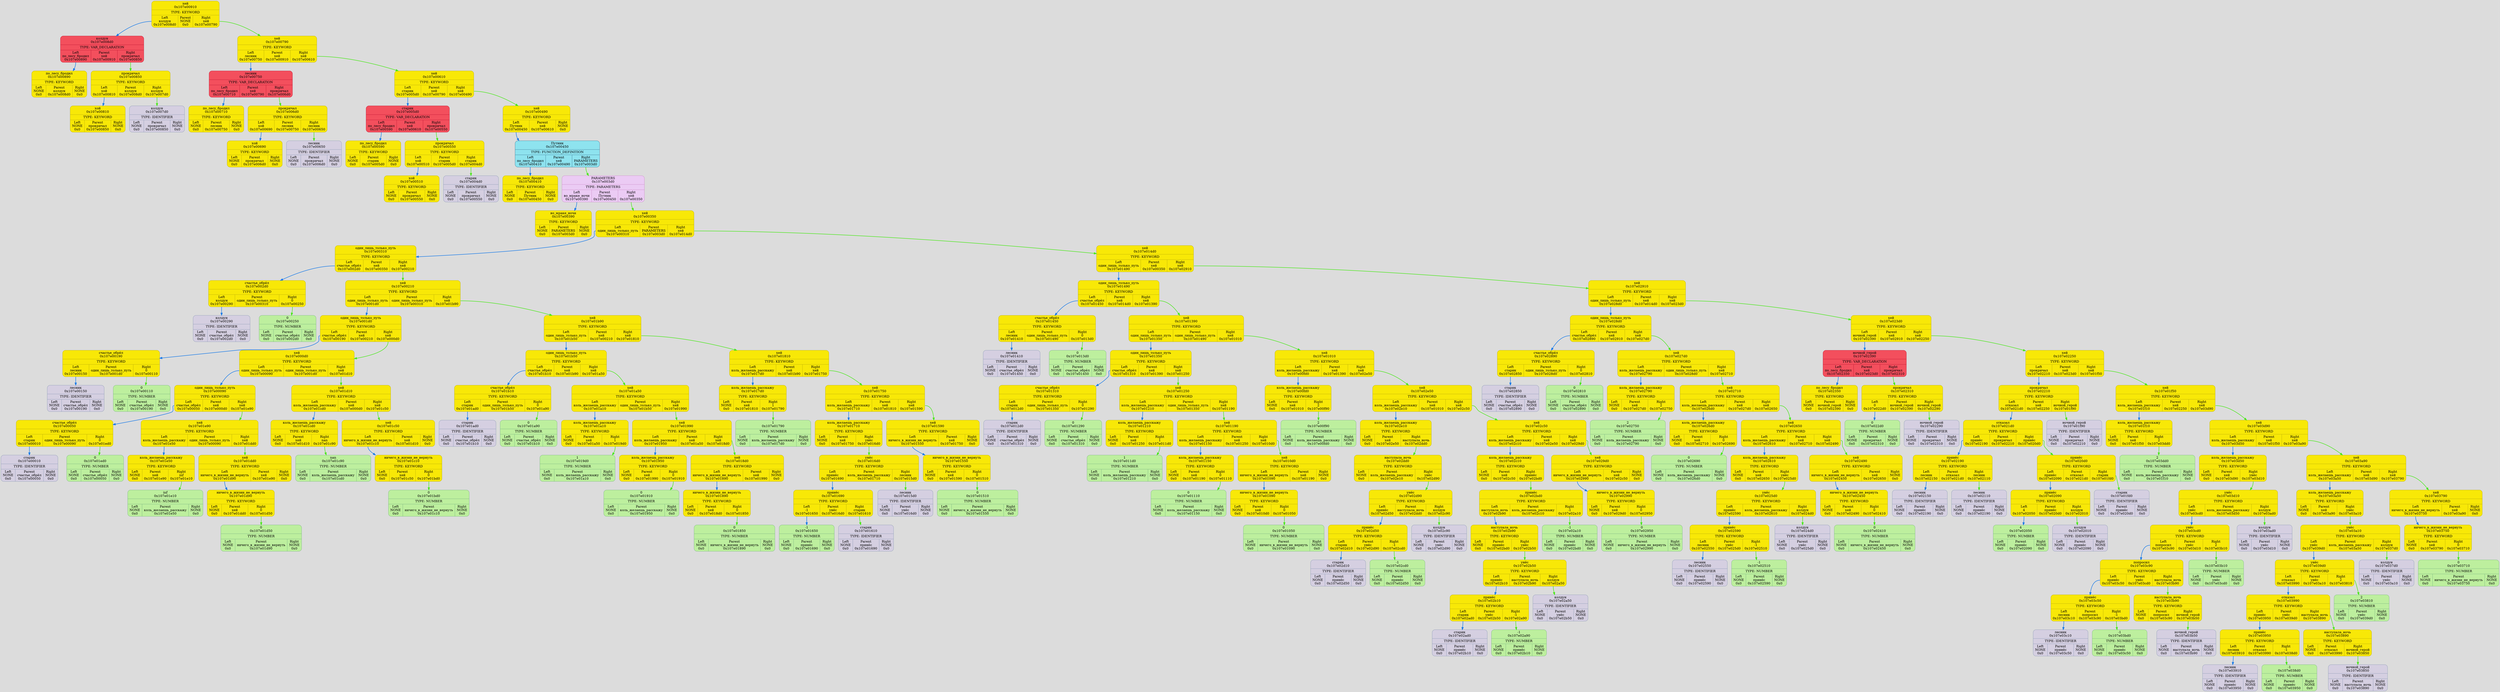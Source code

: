 digraph {
	fontname = "UbuntuMono";
	bgcolor = "#DCDCDC";

	node0x107e00910 [ shape = Mrecord; style = filled; fillcolor = "#F8E807"; color = "#B6AA05"; fontcolor = "#000000"; label = " { хей\n0x107e00910 | TYPE: KEYWORD| { <left> Left\nколдун\n0x107e008d0 | Parent\nNONE\n0x0 | <right> Right\nхей\n0x107e00790 } } "; ];
	node0x107e00910:<left> -> node0x107e008d0 [ style = "bold"; color = "#187AE8"; label = ""; ];
	node0x107e008d0 [ shape = Mrecord; style = filled; fillcolor = "#F34F5D"; color = "#BD132F"; fontcolor = "#000000"; label = " { колдун\n0x107e008d0 | TYPE: VAR_DECLARATION| { <left> Left\nпо_лесу_бродил\n0x107e00890 | Parent\nхей\n0x107e00910 | <right> Right\nпрокричал\n0x107e00850 } } "; ];
	node0x107e008d0:<left> -> node0x107e00890 [ style = "bold"; color = "#187AE8"; label = ""; ];
	node0x107e00890 [ shape = Mrecord; style = filled; fillcolor = "#F8E807"; color = "#B6AA05"; fontcolor = "#000000"; label = " { по_лесу_бродил\n0x107e00890 | TYPE: KEYWORD| { <left> Left\nNONE\n0x0 | Parent\nколдун\n0x107e008d0 | <right> Right\nNONE\n0x0 } } "; ];
	node0x107e00850 [ shape = Mrecord; style = filled; fillcolor = "#F8E807"; color = "#B6AA05"; fontcolor = "#000000"; label = " { прокричал\n0x107e00850 | TYPE: KEYWORD| { <left> Left\nхой\n0x107e00810 | Parent\nколдун\n0x107e008d0 | <right> Right\nколдун\n0x107e007d0 } } "; ];
	node0x107e00850:<left> -> node0x107e00810 [ style = "bold"; color = "#187AE8"; label = ""; ];
	node0x107e00810 [ shape = Mrecord; style = filled; fillcolor = "#F8E807"; color = "#B6AA05"; fontcolor = "#000000"; label = " { хой\n0x107e00810 | TYPE: KEYWORD| { <left> Left\nNONE\n0x0 | Parent\nпрокричал\n0x107e00850 | <right> Right\nNONE\n0x0 } } "; ];
	node0x107e007d0 [ shape = Mrecord; style = filled; fillcolor = "#D5CFE1"; color = "#8797b2"; fontcolor = "#000000"; label = " { колдун\n0x107e007d0 | TYPE: IDENTIFIER| { <left> Left\nNONE\n0x0 | Parent\nпрокричал\n0x107e00850 | <right> Right\nNONE\n0x0 } } "; ];
	node0x107e00850:<right> -> node0x107e007d0 [ style = "bold"; color = "#48E818"; label = ""; ];
	node0x107e008d0:<right> -> node0x107e00850 [ style = "bold"; color = "#48E818"; label = ""; ];
	node0x107e00790 [ shape = Mrecord; style = filled; fillcolor = "#F8E807"; color = "#B6AA05"; fontcolor = "#000000"; label = " { хей\n0x107e00790 | TYPE: KEYWORD| { <left> Left\nлесник\n0x107e00750 | Parent\nхей\n0x107e00910 | <right> Right\nхей\n0x107e00610 } } "; ];
	node0x107e00790:<left> -> node0x107e00750 [ style = "bold"; color = "#187AE8"; label = ""; ];
	node0x107e00750 [ shape = Mrecord; style = filled; fillcolor = "#F34F5D"; color = "#BD132F"; fontcolor = "#000000"; label = " { лесник\n0x107e00750 | TYPE: VAR_DECLARATION| { <left> Left\nпо_лесу_бродил\n0x107e00710 | Parent\nхей\n0x107e00790 | <right> Right\nпрокричал\n0x107e006d0 } } "; ];
	node0x107e00750:<left> -> node0x107e00710 [ style = "bold"; color = "#187AE8"; label = ""; ];
	node0x107e00710 [ shape = Mrecord; style = filled; fillcolor = "#F8E807"; color = "#B6AA05"; fontcolor = "#000000"; label = " { по_лесу_бродил\n0x107e00710 | TYPE: KEYWORD| { <left> Left\nNONE\n0x0 | Parent\nлесник\n0x107e00750 | <right> Right\nNONE\n0x0 } } "; ];
	node0x107e006d0 [ shape = Mrecord; style = filled; fillcolor = "#F8E807"; color = "#B6AA05"; fontcolor = "#000000"; label = " { прокричал\n0x107e006d0 | TYPE: KEYWORD| { <left> Left\nхой\n0x107e00690 | Parent\nлесник\n0x107e00750 | <right> Right\nлесник\n0x107e00650 } } "; ];
	node0x107e006d0:<left> -> node0x107e00690 [ style = "bold"; color = "#187AE8"; label = ""; ];
	node0x107e00690 [ shape = Mrecord; style = filled; fillcolor = "#F8E807"; color = "#B6AA05"; fontcolor = "#000000"; label = " { хой\n0x107e00690 | TYPE: KEYWORD| { <left> Left\nNONE\n0x0 | Parent\nпрокричал\n0x107e006d0 | <right> Right\nNONE\n0x0 } } "; ];
	node0x107e00650 [ shape = Mrecord; style = filled; fillcolor = "#D5CFE1"; color = "#8797b2"; fontcolor = "#000000"; label = " { лесник\n0x107e00650 | TYPE: IDENTIFIER| { <left> Left\nNONE\n0x0 | Parent\nпрокричал\n0x107e006d0 | <right> Right\nNONE\n0x0 } } "; ];
	node0x107e006d0:<right> -> node0x107e00650 [ style = "bold"; color = "#48E818"; label = ""; ];
	node0x107e00750:<right> -> node0x107e006d0 [ style = "bold"; color = "#48E818"; label = ""; ];
	node0x107e00610 [ shape = Mrecord; style = filled; fillcolor = "#F8E807"; color = "#B6AA05"; fontcolor = "#000000"; label = " { хей\n0x107e00610 | TYPE: KEYWORD| { <left> Left\nстарик\n0x107e005d0 | Parent\nхей\n0x107e00790 | <right> Right\nхей\n0x107e00490 } } "; ];
	node0x107e00610:<left> -> node0x107e005d0 [ style = "bold"; color = "#187AE8"; label = ""; ];
	node0x107e005d0 [ shape = Mrecord; style = filled; fillcolor = "#F34F5D"; color = "#BD132F"; fontcolor = "#000000"; label = " { старик\n0x107e005d0 | TYPE: VAR_DECLARATION| { <left> Left\nпо_лесу_бродил\n0x107e00590 | Parent\nхей\n0x107e00610 | <right> Right\nпрокричал\n0x107e00550 } } "; ];
	node0x107e005d0:<left> -> node0x107e00590 [ style = "bold"; color = "#187AE8"; label = ""; ];
	node0x107e00590 [ shape = Mrecord; style = filled; fillcolor = "#F8E807"; color = "#B6AA05"; fontcolor = "#000000"; label = " { по_лесу_бродил\n0x107e00590 | TYPE: KEYWORD| { <left> Left\nNONE\n0x0 | Parent\nстарик\n0x107e005d0 | <right> Right\nNONE\n0x0 } } "; ];
	node0x107e00550 [ shape = Mrecord; style = filled; fillcolor = "#F8E807"; color = "#B6AA05"; fontcolor = "#000000"; label = " { прокричал\n0x107e00550 | TYPE: KEYWORD| { <left> Left\nхой\n0x107e00510 | Parent\nстарик\n0x107e005d0 | <right> Right\nстарик\n0x107e004d0 } } "; ];
	node0x107e00550:<left> -> node0x107e00510 [ style = "bold"; color = "#187AE8"; label = ""; ];
	node0x107e00510 [ shape = Mrecord; style = filled; fillcolor = "#F8E807"; color = "#B6AA05"; fontcolor = "#000000"; label = " { хой\n0x107e00510 | TYPE: KEYWORD| { <left> Left\nNONE\n0x0 | Parent\nпрокричал\n0x107e00550 | <right> Right\nNONE\n0x0 } } "; ];
	node0x107e004d0 [ shape = Mrecord; style = filled; fillcolor = "#D5CFE1"; color = "#8797b2"; fontcolor = "#000000"; label = " { старик\n0x107e004d0 | TYPE: IDENTIFIER| { <left> Left\nNONE\n0x0 | Parent\nпрокричал\n0x107e00550 | <right> Right\nNONE\n0x0 } } "; ];
	node0x107e00550:<right> -> node0x107e004d0 [ style = "bold"; color = "#48E818"; label = ""; ];
	node0x107e005d0:<right> -> node0x107e00550 [ style = "bold"; color = "#48E818"; label = ""; ];
	node0x107e00490 [ shape = Mrecord; style = filled; fillcolor = "#F8E807"; color = "#B6AA05"; fontcolor = "#000000"; label = " { хей\n0x107e00490 | TYPE: KEYWORD| { <left> Left\nПутник\n0x107e00450 | Parent\nхей\n0x107e00610 | <right> Right\nNONE\n0x0 } } "; ];
	node0x107e00490:<left> -> node0x107e00450 [ style = "bold"; color = "#187AE8"; label = ""; ];
	node0x107e00450 [ shape = Mrecord; style = filled; fillcolor = "#8EE3EF"; color = "#37718E"; fontcolor = "#000000"; label = " { Путник\n0x107e00450 | TYPE: FUNCTION_DEFINITION| { <left> Left\nпо_лесу_бродил\n0x107e00410 | Parent\nхей\n0x107e00490 | <right> Right\nPARAMETERS\n0x107e003d0 } } "; ];
	node0x107e00450:<left> -> node0x107e00410 [ style = "bold"; color = "#187AE8"; label = ""; ];
	node0x107e00410 [ shape = Mrecord; style = filled; fillcolor = "#F8E807"; color = "#B6AA05"; fontcolor = "#000000"; label = " { по_лесу_бродил\n0x107e00410 | TYPE: KEYWORD| { <left> Left\nNONE\n0x0 | Parent\nПутник\n0x107e00450 | <right> Right\nNONE\n0x0 } } "; ];
	node0x107e003d0 [ shape = Mrecord; style = filled; fillcolor = "#EBCBF4"; color = "#C986C3"; fontcolor = "#000000"; label = " { PARAMETERS\n0x107e003d0 | TYPE: PARAMETERS| { <left> Left\nво_мраке_ночи\n0x107e00390 | Parent\nПутник\n0x107e00450 | <right> Right\nхей\n0x107e00350 } } "; ];
	node0x107e003d0:<left> -> node0x107e00390 [ style = "bold"; color = "#187AE8"; label = ""; ];
	node0x107e00390 [ shape = Mrecord; style = filled; fillcolor = "#F8E807"; color = "#B6AA05"; fontcolor = "#000000"; label = " { во_мраке_ночи\n0x107e00390 | TYPE: KEYWORD| { <left> Left\nNONE\n0x0 | Parent\nPARAMETERS\n0x107e003d0 | <right> Right\nNONE\n0x0 } } "; ];
	node0x107e00350 [ shape = Mrecord; style = filled; fillcolor = "#F8E807"; color = "#B6AA05"; fontcolor = "#000000"; label = " { хей\n0x107e00350 | TYPE: KEYWORD| { <left> Left\nодин_лишь_только_путь\n0x107e00310 | Parent\nPARAMETERS\n0x107e003d0 | <right> Right\nхей\n0x107e014d0 } } "; ];
	node0x107e00350:<left> -> node0x107e00310 [ style = "bold"; color = "#187AE8"; label = ""; ];
	node0x107e00310 [ shape = Mrecord; style = filled; fillcolor = "#F8E807"; color = "#B6AA05"; fontcolor = "#000000"; label = " { один_лишь_только_путь\n0x107e00310 | TYPE: KEYWORD| { <left> Left\nсчастье_обрёл\n0x107e002d0 | Parent\nхей\n0x107e00350 | <right> Right\nхей\n0x107e00210 } } "; ];
	node0x107e00310:<left> -> node0x107e002d0 [ style = "bold"; color = "#187AE8"; label = ""; ];
	node0x107e002d0 [ shape = Mrecord; style = filled; fillcolor = "#F8E807"; color = "#B6AA05"; fontcolor = "#000000"; label = " { счастье_обрёл\n0x107e002d0 | TYPE: KEYWORD| { <left> Left\nколдун\n0x107e00290 | Parent\nодин_лишь_только_путь\n0x107e00310 | <right> Right\n0\n0x107e00250 } } "; ];
	node0x107e002d0:<left> -> node0x107e00290 [ style = "bold"; color = "#187AE8"; label = ""; ];
	node0x107e00290 [ shape = Mrecord; style = filled; fillcolor = "#D5CFE1"; color = "#8797b2"; fontcolor = "#000000"; label = " { колдун\n0x107e00290 | TYPE: IDENTIFIER| { <left> Left\nNONE\n0x0 | Parent\nсчастье_обрёл\n0x107e002d0 | <right> Right\nNONE\n0x0 } } "; ];
	node0x107e00250 [ shape = Mrecord; style = filled; fillcolor = "#BDEF9E"; color = "#74AF80"; fontcolor = "#000000"; label = " { 0\n0x107e00250 | TYPE: NUMBER| { <left> Left\nNONE\n0x0 | Parent\nсчастье_обрёл\n0x107e002d0 | <right> Right\nNONE\n0x0 } } "; ];
	node0x107e002d0:<right> -> node0x107e00250 [ style = "bold"; color = "#48E818"; label = ""; ];
	node0x107e00210 [ shape = Mrecord; style = filled; fillcolor = "#F8E807"; color = "#B6AA05"; fontcolor = "#000000"; label = " { хей\n0x107e00210 | TYPE: KEYWORD| { <left> Left\nодин_лишь_только_путь\n0x107e001d0 | Parent\nодин_лишь_только_путь\n0x107e00310 | <right> Right\nхей\n0x107e01b90 } } "; ];
	node0x107e00210:<left> -> node0x107e001d0 [ style = "bold"; color = "#187AE8"; label = ""; ];
	node0x107e001d0 [ shape = Mrecord; style = filled; fillcolor = "#F8E807"; color = "#B6AA05"; fontcolor = "#000000"; label = " { один_лишь_только_путь\n0x107e001d0 | TYPE: KEYWORD| { <left> Left\nсчастье_обрёл\n0x107e00190 | Parent\nхей\n0x107e00210 | <right> Right\nхей\n0x107e000d0 } } "; ];
	node0x107e001d0:<left> -> node0x107e00190 [ style = "bold"; color = "#187AE8"; label = ""; ];
	node0x107e00190 [ shape = Mrecord; style = filled; fillcolor = "#F8E807"; color = "#B6AA05"; fontcolor = "#000000"; label = " { счастье_обрёл\n0x107e00190 | TYPE: KEYWORD| { <left> Left\nлесник\n0x107e00150 | Parent\nодин_лишь_только_путь\n0x107e001d0 | <right> Right\n0\n0x107e00110 } } "; ];
	node0x107e00190:<left> -> node0x107e00150 [ style = "bold"; color = "#187AE8"; label = ""; ];
	node0x107e00150 [ shape = Mrecord; style = filled; fillcolor = "#D5CFE1"; color = "#8797b2"; fontcolor = "#000000"; label = " { лесник\n0x107e00150 | TYPE: IDENTIFIER| { <left> Left\nNONE\n0x0 | Parent\nсчастье_обрёл\n0x107e00190 | <right> Right\nNONE\n0x0 } } "; ];
	node0x107e00110 [ shape = Mrecord; style = filled; fillcolor = "#BDEF9E"; color = "#74AF80"; fontcolor = "#000000"; label = " { 0\n0x107e00110 | TYPE: NUMBER| { <left> Left\nNONE\n0x0 | Parent\nсчастье_обрёл\n0x107e00190 | <right> Right\nNONE\n0x0 } } "; ];
	node0x107e00190:<right> -> node0x107e00110 [ style = "bold"; color = "#48E818"; label = ""; ];
	node0x107e000d0 [ shape = Mrecord; style = filled; fillcolor = "#F8E807"; color = "#B6AA05"; fontcolor = "#000000"; label = " { хей\n0x107e000d0 | TYPE: KEYWORD| { <left> Left\nодин_лишь_только_путь\n0x107e00090 | Parent\nодин_лишь_только_путь\n0x107e001d0 | <right> Right\nхей\n0x107e01d10 } } "; ];
	node0x107e000d0:<left> -> node0x107e00090 [ style = "bold"; color = "#187AE8"; label = ""; ];
	node0x107e00090 [ shape = Mrecord; style = filled; fillcolor = "#F8E807"; color = "#B6AA05"; fontcolor = "#000000"; label = " { один_лишь_только_путь\n0x107e00090 | TYPE: KEYWORD| { <left> Left\nсчастье_обрёл\n0x107e00050 | Parent\nхей\n0x107e000d0 | <right> Right\nхей\n0x107e01e90 } } "; ];
	node0x107e00090:<left> -> node0x107e00050 [ style = "bold"; color = "#187AE8"; label = ""; ];
	node0x107e00050 [ shape = Mrecord; style = filled; fillcolor = "#F8E807"; color = "#B6AA05"; fontcolor = "#000000"; label = " { счастье_обрёл\n0x107e00050 | TYPE: KEYWORD| { <left> Left\nстарик\n0x107e00010 | Parent\nодин_лишь_только_путь\n0x107e00090 | <right> Right\n0\n0x107e01ed0 } } "; ];
	node0x107e00050:<left> -> node0x107e00010 [ style = "bold"; color = "#187AE8"; label = ""; ];
	node0x107e00010 [ shape = Mrecord; style = filled; fillcolor = "#D5CFE1"; color = "#8797b2"; fontcolor = "#000000"; label = " { старик\n0x107e00010 | TYPE: IDENTIFIER| { <left> Left\nNONE\n0x0 | Parent\nсчастье_обрёл\n0x107e00050 | <right> Right\nNONE\n0x0 } } "; ];
	node0x107e01ed0 [ shape = Mrecord; style = filled; fillcolor = "#BDEF9E"; color = "#74AF80"; fontcolor = "#000000"; label = " { 0\n0x107e01ed0 | TYPE: NUMBER| { <left> Left\nNONE\n0x0 | Parent\nсчастье_обрёл\n0x107e00050 | <right> Right\nNONE\n0x0 } } "; ];
	node0x107e00050:<right> -> node0x107e01ed0 [ style = "bold"; color = "#48E818"; label = ""; ];
	node0x107e01e90 [ shape = Mrecord; style = filled; fillcolor = "#F8E807"; color = "#B6AA05"; fontcolor = "#000000"; label = " { хей\n0x107e01e90 | TYPE: KEYWORD| { <left> Left\nколь_желаешь_расскажу\n0x107e01e50 | Parent\nодин_лишь_только_путь\n0x107e00090 | <right> Right\nхей\n0x107e01dd0 } } "; ];
	node0x107e01e90:<left> -> node0x107e01e50 [ style = "bold"; color = "#187AE8"; label = ""; ];
	node0x107e01e50 [ shape = Mrecord; style = filled; fillcolor = "#F8E807"; color = "#B6AA05"; fontcolor = "#000000"; label = " { коль_желаешь_расскажу\n0x107e01e50 | TYPE: KEYWORD| { <left> Left\nNONE\n0x0 | Parent\nхей\n0x107e01e90 | <right> Right\ninf\n0x107e01e10 } } "; ];
	node0x107e01e10 [ shape = Mrecord; style = filled; fillcolor = "#BDEF9E"; color = "#74AF80"; fontcolor = "#000000"; label = " { inf\n0x107e01e10 | TYPE: NUMBER| { <left> Left\nNONE\n0x0 | Parent\nколь_желаешь_расскажу\n0x107e01e50 | <right> Right\nNONE\n0x0 } } "; ];
	node0x107e01e50:<right> -> node0x107e01e10 [ style = "bold"; color = "#48E818"; label = ""; ];
	node0x107e01dd0 [ shape = Mrecord; style = filled; fillcolor = "#F8E807"; color = "#B6AA05"; fontcolor = "#000000"; label = " { хей\n0x107e01dd0 | TYPE: KEYWORD| { <left> Left\nничего_в_жизни_не_вернуть\n0x107e01d90 | Parent\nхей\n0x107e01e90 | <right> Right\nNONE\n0x0 } } "; ];
	node0x107e01dd0:<left> -> node0x107e01d90 [ style = "bold"; color = "#187AE8"; label = ""; ];
	node0x107e01d90 [ shape = Mrecord; style = filled; fillcolor = "#F8E807"; color = "#B6AA05"; fontcolor = "#000000"; label = " { ничего_в_жизни_не_вернуть\n0x107e01d90 | TYPE: KEYWORD| { <left> Left\nNONE\n0x0 | Parent\nхей\n0x107e01dd0 | <right> Right\n0\n0x107e01d50 } } "; ];
	node0x107e01d50 [ shape = Mrecord; style = filled; fillcolor = "#BDEF9E"; color = "#74AF80"; fontcolor = "#000000"; label = " { 0\n0x107e01d50 | TYPE: NUMBER| { <left> Left\nNONE\n0x0 | Parent\nничего_в_жизни_не_вернуть\n0x107e01d90 | <right> Right\nNONE\n0x0 } } "; ];
	node0x107e01d90:<right> -> node0x107e01d50 [ style = "bold"; color = "#48E818"; label = ""; ];
	node0x107e01e90:<right> -> node0x107e01dd0 [ style = "bold"; color = "#48E818"; label = ""; ];
	node0x107e00090:<right> -> node0x107e01e90 [ style = "bold"; color = "#48E818"; label = ""; ];
	node0x107e01d10 [ shape = Mrecord; style = filled; fillcolor = "#F8E807"; color = "#B6AA05"; fontcolor = "#000000"; label = " { хей\n0x107e01d10 | TYPE: KEYWORD| { <left> Left\nколь_желаешь_расскажу\n0x107e01cd0 | Parent\nхей\n0x107e000d0 | <right> Right\nхей\n0x107e01c50 } } "; ];
	node0x107e01d10:<left> -> node0x107e01cd0 [ style = "bold"; color = "#187AE8"; label = ""; ];
	node0x107e01cd0 [ shape = Mrecord; style = filled; fillcolor = "#F8E807"; color = "#B6AA05"; fontcolor = "#000000"; label = " { коль_желаешь_расскажу\n0x107e01cd0 | TYPE: KEYWORD| { <left> Left\nNONE\n0x0 | Parent\nхей\n0x107e01d10 | <right> Right\nnan\n0x107e01c90 } } "; ];
	node0x107e01c90 [ shape = Mrecord; style = filled; fillcolor = "#BDEF9E"; color = "#74AF80"; fontcolor = "#000000"; label = " { nan\n0x107e01c90 | TYPE: NUMBER| { <left> Left\nNONE\n0x0 | Parent\nколь_желаешь_расскажу\n0x107e01cd0 | <right> Right\nNONE\n0x0 } } "; ];
	node0x107e01cd0:<right> -> node0x107e01c90 [ style = "bold"; color = "#48E818"; label = ""; ];
	node0x107e01c50 [ shape = Mrecord; style = filled; fillcolor = "#F8E807"; color = "#B6AA05"; fontcolor = "#000000"; label = " { хей\n0x107e01c50 | TYPE: KEYWORD| { <left> Left\nничего_в_жизни_не_вернуть\n0x107e01c10 | Parent\nхей\n0x107e01d10 | <right> Right\nNONE\n0x0 } } "; ];
	node0x107e01c50:<left> -> node0x107e01c10 [ style = "bold"; color = "#187AE8"; label = ""; ];
	node0x107e01c10 [ shape = Mrecord; style = filled; fillcolor = "#F8E807"; color = "#B6AA05"; fontcolor = "#000000"; label = " { ничего_в_жизни_не_вернуть\n0x107e01c10 | TYPE: KEYWORD| { <left> Left\nNONE\n0x0 | Parent\nхей\n0x107e01c50 | <right> Right\n0\n0x107e01bd0 } } "; ];
	node0x107e01bd0 [ shape = Mrecord; style = filled; fillcolor = "#BDEF9E"; color = "#74AF80"; fontcolor = "#000000"; label = " { 0\n0x107e01bd0 | TYPE: NUMBER| { <left> Left\nNONE\n0x0 | Parent\nничего_в_жизни_не_вернуть\n0x107e01c10 | <right> Right\nNONE\n0x0 } } "; ];
	node0x107e01c10:<right> -> node0x107e01bd0 [ style = "bold"; color = "#48E818"; label = ""; ];
	node0x107e01d10:<right> -> node0x107e01c50 [ style = "bold"; color = "#48E818"; label = ""; ];
	node0x107e000d0:<right> -> node0x107e01d10 [ style = "bold"; color = "#48E818"; label = ""; ];
	node0x107e001d0:<right> -> node0x107e000d0 [ style = "bold"; color = "#48E818"; label = ""; ];
	node0x107e01b90 [ shape = Mrecord; style = filled; fillcolor = "#F8E807"; color = "#B6AA05"; fontcolor = "#000000"; label = " { хей\n0x107e01b90 | TYPE: KEYWORD| { <left> Left\nодин_лишь_только_путь\n0x107e01b50 | Parent\nхей\n0x107e00210 | <right> Right\nхей\n0x107e01810 } } "; ];
	node0x107e01b90:<left> -> node0x107e01b50 [ style = "bold"; color = "#187AE8"; label = ""; ];
	node0x107e01b50 [ shape = Mrecord; style = filled; fillcolor = "#F8E807"; color = "#B6AA05"; fontcolor = "#000000"; label = " { один_лишь_только_путь\n0x107e01b50 | TYPE: KEYWORD| { <left> Left\nсчастье_обрёл\n0x107e01b10 | Parent\nхей\n0x107e01b90 | <right> Right\nхей\n0x107e01a50 } } "; ];
	node0x107e01b50:<left> -> node0x107e01b10 [ style = "bold"; color = "#187AE8"; label = ""; ];
	node0x107e01b10 [ shape = Mrecord; style = filled; fillcolor = "#F8E807"; color = "#B6AA05"; fontcolor = "#000000"; label = " { счастье_обрёл\n0x107e01b10 | TYPE: KEYWORD| { <left> Left\nстарик\n0x107e01ad0 | Parent\nодин_лишь_только_путь\n0x107e01b50 | <right> Right\n0\n0x107e01a90 } } "; ];
	node0x107e01b10:<left> -> node0x107e01ad0 [ style = "bold"; color = "#187AE8"; label = ""; ];
	node0x107e01ad0 [ shape = Mrecord; style = filled; fillcolor = "#D5CFE1"; color = "#8797b2"; fontcolor = "#000000"; label = " { старик\n0x107e01ad0 | TYPE: IDENTIFIER| { <left> Left\nNONE\n0x0 | Parent\nсчастье_обрёл\n0x107e01b10 | <right> Right\nNONE\n0x0 } } "; ];
	node0x107e01a90 [ shape = Mrecord; style = filled; fillcolor = "#BDEF9E"; color = "#74AF80"; fontcolor = "#000000"; label = " { 0\n0x107e01a90 | TYPE: NUMBER| { <left> Left\nNONE\n0x0 | Parent\nсчастье_обрёл\n0x107e01b10 | <right> Right\nNONE\n0x0 } } "; ];
	node0x107e01b10:<right> -> node0x107e01a90 [ style = "bold"; color = "#48E818"; label = ""; ];
	node0x107e01a50 [ shape = Mrecord; style = filled; fillcolor = "#F8E807"; color = "#B6AA05"; fontcolor = "#000000"; label = " { хей\n0x107e01a50 | TYPE: KEYWORD| { <left> Left\nколь_желаешь_расскажу\n0x107e01a10 | Parent\nодин_лишь_только_путь\n0x107e01b50 | <right> Right\nхей\n0x107e01990 } } "; ];
	node0x107e01a50:<left> -> node0x107e01a10 [ style = "bold"; color = "#187AE8"; label = ""; ];
	node0x107e01a10 [ shape = Mrecord; style = filled; fillcolor = "#F8E807"; color = "#B6AA05"; fontcolor = "#000000"; label = " { коль_желаешь_расскажу\n0x107e01a10 | TYPE: KEYWORD| { <left> Left\nNONE\n0x0 | Parent\nхей\n0x107e01a50 | <right> Right\n1\n0x107e019d0 } } "; ];
	node0x107e019d0 [ shape = Mrecord; style = filled; fillcolor = "#BDEF9E"; color = "#74AF80"; fontcolor = "#000000"; label = " { 1\n0x107e019d0 | TYPE: NUMBER| { <left> Left\nNONE\n0x0 | Parent\nколь_желаешь_расскажу\n0x107e01a10 | <right> Right\nNONE\n0x0 } } "; ];
	node0x107e01a10:<right> -> node0x107e019d0 [ style = "bold"; color = "#48E818"; label = ""; ];
	node0x107e01990 [ shape = Mrecord; style = filled; fillcolor = "#F8E807"; color = "#B6AA05"; fontcolor = "#000000"; label = " { хей\n0x107e01990 | TYPE: KEYWORD| { <left> Left\nколь_желаешь_расскажу\n0x107e01950 | Parent\nхей\n0x107e01a50 | <right> Right\nхей\n0x107e018d0 } } "; ];
	node0x107e01990:<left> -> node0x107e01950 [ style = "bold"; color = "#187AE8"; label = ""; ];
	node0x107e01950 [ shape = Mrecord; style = filled; fillcolor = "#F8E807"; color = "#B6AA05"; fontcolor = "#000000"; label = " { коль_желаешь_расскажу\n0x107e01950 | TYPE: KEYWORD| { <left> Left\nNONE\n0x0 | Parent\nхей\n0x107e01990 | <right> Right\n0\n0x107e01910 } } "; ];
	node0x107e01910 [ shape = Mrecord; style = filled; fillcolor = "#BDEF9E"; color = "#74AF80"; fontcolor = "#000000"; label = " { 0\n0x107e01910 | TYPE: NUMBER| { <left> Left\nNONE\n0x0 | Parent\nколь_желаешь_расскажу\n0x107e01950 | <right> Right\nNONE\n0x0 } } "; ];
	node0x107e01950:<right> -> node0x107e01910 [ style = "bold"; color = "#48E818"; label = ""; ];
	node0x107e018d0 [ shape = Mrecord; style = filled; fillcolor = "#F8E807"; color = "#B6AA05"; fontcolor = "#000000"; label = " { хей\n0x107e018d0 | TYPE: KEYWORD| { <left> Left\nничего_в_жизни_не_вернуть\n0x107e01890 | Parent\nхей\n0x107e01990 | <right> Right\nNONE\n0x0 } } "; ];
	node0x107e018d0:<left> -> node0x107e01890 [ style = "bold"; color = "#187AE8"; label = ""; ];
	node0x107e01890 [ shape = Mrecord; style = filled; fillcolor = "#F8E807"; color = "#B6AA05"; fontcolor = "#000000"; label = " { ничего_в_жизни_не_вернуть\n0x107e01890 | TYPE: KEYWORD| { <left> Left\nNONE\n0x0 | Parent\nхей\n0x107e018d0 | <right> Right\n0\n0x107e01850 } } "; ];
	node0x107e01850 [ shape = Mrecord; style = filled; fillcolor = "#BDEF9E"; color = "#74AF80"; fontcolor = "#000000"; label = " { 0\n0x107e01850 | TYPE: NUMBER| { <left> Left\nNONE\n0x0 | Parent\nничего_в_жизни_не_вернуть\n0x107e01890 | <right> Right\nNONE\n0x0 } } "; ];
	node0x107e01890:<right> -> node0x107e01850 [ style = "bold"; color = "#48E818"; label = ""; ];
	node0x107e01990:<right> -> node0x107e018d0 [ style = "bold"; color = "#48E818"; label = ""; ];
	node0x107e01a50:<right> -> node0x107e01990 [ style = "bold"; color = "#48E818"; label = ""; ];
	node0x107e01b50:<right> -> node0x107e01a50 [ style = "bold"; color = "#48E818"; label = ""; ];
	node0x107e01810 [ shape = Mrecord; style = filled; fillcolor = "#F8E807"; color = "#B6AA05"; fontcolor = "#000000"; label = " { хей\n0x107e01810 | TYPE: KEYWORD| { <left> Left\nколь_желаешь_расскажу\n0x107e017d0 | Parent\nхей\n0x107e01b90 | <right> Right\nхей\n0x107e01750 } } "; ];
	node0x107e01810:<left> -> node0x107e017d0 [ style = "bold"; color = "#187AE8"; label = ""; ];
	node0x107e017d0 [ shape = Mrecord; style = filled; fillcolor = "#F8E807"; color = "#B6AA05"; fontcolor = "#000000"; label = " { коль_желаешь_расскажу\n0x107e017d0 | TYPE: KEYWORD| { <left> Left\nNONE\n0x0 | Parent\nхей\n0x107e01810 | <right> Right\n1\n0x107e01790 } } "; ];
	node0x107e01790 [ shape = Mrecord; style = filled; fillcolor = "#BDEF9E"; color = "#74AF80"; fontcolor = "#000000"; label = " { 1\n0x107e01790 | TYPE: NUMBER| { <left> Left\nNONE\n0x0 | Parent\nколь_желаешь_расскажу\n0x107e017d0 | <right> Right\nNONE\n0x0 } } "; ];
	node0x107e017d0:<right> -> node0x107e01790 [ style = "bold"; color = "#48E818"; label = ""; ];
	node0x107e01750 [ shape = Mrecord; style = filled; fillcolor = "#F8E807"; color = "#B6AA05"; fontcolor = "#000000"; label = " { хей\n0x107e01750 | TYPE: KEYWORD| { <left> Left\nколь_желаешь_расскажу\n0x107e01710 | Parent\nхей\n0x107e01810 | <right> Right\nхей\n0x107e01590 } } "; ];
	node0x107e01750:<left> -> node0x107e01710 [ style = "bold"; color = "#187AE8"; label = ""; ];
	node0x107e01710 [ shape = Mrecord; style = filled; fillcolor = "#F8E807"; color = "#B6AA05"; fontcolor = "#000000"; label = " { коль_желаешь_расскажу\n0x107e01710 | TYPE: KEYWORD| { <left> Left\nNONE\n0x0 | Parent\nхей\n0x107e01750 | <right> Right\nунёс\n0x107e016d0 } } "; ];
	node0x107e016d0 [ shape = Mrecord; style = filled; fillcolor = "#F8E807"; color = "#B6AA05"; fontcolor = "#000000"; label = " { унёс\n0x107e016d0 | TYPE: KEYWORD| { <left> Left\nпринёс\n0x107e01690 | Parent\nколь_желаешь_расскажу\n0x107e01710 | <right> Right\nлесник\n0x107e015d0 } } "; ];
	node0x107e016d0:<left> -> node0x107e01690 [ style = "bold"; color = "#187AE8"; label = ""; ];
	node0x107e01690 [ shape = Mrecord; style = filled; fillcolor = "#F8E807"; color = "#B6AA05"; fontcolor = "#000000"; label = " { принёс\n0x107e01690 | TYPE: KEYWORD| { <left> Left\n-1\n0x107e01650 | Parent\nунёс\n0x107e016d0 | <right> Right\nстарик\n0x107e01610 } } "; ];
	node0x107e01690:<left> -> node0x107e01650 [ style = "bold"; color = "#187AE8"; label = ""; ];
	node0x107e01650 [ shape = Mrecord; style = filled; fillcolor = "#BDEF9E"; color = "#74AF80"; fontcolor = "#000000"; label = " { -1\n0x107e01650 | TYPE: NUMBER| { <left> Left\nNONE\n0x0 | Parent\nпринёс\n0x107e01690 | <right> Right\nNONE\n0x0 } } "; ];
	node0x107e01610 [ shape = Mrecord; style = filled; fillcolor = "#D5CFE1"; color = "#8797b2"; fontcolor = "#000000"; label = " { старик\n0x107e01610 | TYPE: IDENTIFIER| { <left> Left\nNONE\n0x0 | Parent\nпринёс\n0x107e01690 | <right> Right\nNONE\n0x0 } } "; ];
	node0x107e01690:<right> -> node0x107e01610 [ style = "bold"; color = "#48E818"; label = ""; ];
	node0x107e015d0 [ shape = Mrecord; style = filled; fillcolor = "#D5CFE1"; color = "#8797b2"; fontcolor = "#000000"; label = " { лесник\n0x107e015d0 | TYPE: IDENTIFIER| { <left> Left\nNONE\n0x0 | Parent\nунёс\n0x107e016d0 | <right> Right\nNONE\n0x0 } } "; ];
	node0x107e016d0:<right> -> node0x107e015d0 [ style = "bold"; color = "#48E818"; label = ""; ];
	node0x107e01710:<right> -> node0x107e016d0 [ style = "bold"; color = "#48E818"; label = ""; ];
	node0x107e01590 [ shape = Mrecord; style = filled; fillcolor = "#F8E807"; color = "#B6AA05"; fontcolor = "#000000"; label = " { хей\n0x107e01590 | TYPE: KEYWORD| { <left> Left\nничего_в_жизни_не_вернуть\n0x107e01550 | Parent\nхей\n0x107e01750 | <right> Right\nNONE\n0x0 } } "; ];
	node0x107e01590:<left> -> node0x107e01550 [ style = "bold"; color = "#187AE8"; label = ""; ];
	node0x107e01550 [ shape = Mrecord; style = filled; fillcolor = "#F8E807"; color = "#B6AA05"; fontcolor = "#000000"; label = " { ничего_в_жизни_не_вернуть\n0x107e01550 | TYPE: KEYWORD| { <left> Left\nNONE\n0x0 | Parent\nхей\n0x107e01590 | <right> Right\n0\n0x107e01510 } } "; ];
	node0x107e01510 [ shape = Mrecord; style = filled; fillcolor = "#BDEF9E"; color = "#74AF80"; fontcolor = "#000000"; label = " { 0\n0x107e01510 | TYPE: NUMBER| { <left> Left\nNONE\n0x0 | Parent\nничего_в_жизни_не_вернуть\n0x107e01550 | <right> Right\nNONE\n0x0 } } "; ];
	node0x107e01550:<right> -> node0x107e01510 [ style = "bold"; color = "#48E818"; label = ""; ];
	node0x107e01750:<right> -> node0x107e01590 [ style = "bold"; color = "#48E818"; label = ""; ];
	node0x107e01810:<right> -> node0x107e01750 [ style = "bold"; color = "#48E818"; label = ""; ];
	node0x107e01b90:<right> -> node0x107e01810 [ style = "bold"; color = "#48E818"; label = ""; ];
	node0x107e00210:<right> -> node0x107e01b90 [ style = "bold"; color = "#48E818"; label = ""; ];
	node0x107e00310:<right> -> node0x107e00210 [ style = "bold"; color = "#48E818"; label = ""; ];
	node0x107e014d0 [ shape = Mrecord; style = filled; fillcolor = "#F8E807"; color = "#B6AA05"; fontcolor = "#000000"; label = " { хей\n0x107e014d0 | TYPE: KEYWORD| { <left> Left\nодин_лишь_только_путь\n0x107e01490 | Parent\nхей\n0x107e00350 | <right> Right\nхей\n0x107e02910 } } "; ];
	node0x107e014d0:<left> -> node0x107e01490 [ style = "bold"; color = "#187AE8"; label = ""; ];
	node0x107e01490 [ shape = Mrecord; style = filled; fillcolor = "#F8E807"; color = "#B6AA05"; fontcolor = "#000000"; label = " { один_лишь_только_путь\n0x107e01490 | TYPE: KEYWORD| { <left> Left\nсчастье_обрёл\n0x107e01450 | Parent\nхей\n0x107e014d0 | <right> Right\nхей\n0x107e01390 } } "; ];
	node0x107e01490:<left> -> node0x107e01450 [ style = "bold"; color = "#187AE8"; label = ""; ];
	node0x107e01450 [ shape = Mrecord; style = filled; fillcolor = "#F8E807"; color = "#B6AA05"; fontcolor = "#000000"; label = " { счастье_обрёл\n0x107e01450 | TYPE: KEYWORD| { <left> Left\nлесник\n0x107e01410 | Parent\nодин_лишь_только_путь\n0x107e01490 | <right> Right\n0\n0x107e013d0 } } "; ];
	node0x107e01450:<left> -> node0x107e01410 [ style = "bold"; color = "#187AE8"; label = ""; ];
	node0x107e01410 [ shape = Mrecord; style = filled; fillcolor = "#D5CFE1"; color = "#8797b2"; fontcolor = "#000000"; label = " { лесник\n0x107e01410 | TYPE: IDENTIFIER| { <left> Left\nNONE\n0x0 | Parent\nсчастье_обрёл\n0x107e01450 | <right> Right\nNONE\n0x0 } } "; ];
	node0x107e013d0 [ shape = Mrecord; style = filled; fillcolor = "#BDEF9E"; color = "#74AF80"; fontcolor = "#000000"; label = " { 0\n0x107e013d0 | TYPE: NUMBER| { <left> Left\nNONE\n0x0 | Parent\nсчастье_обрёл\n0x107e01450 | <right> Right\nNONE\n0x0 } } "; ];
	node0x107e01450:<right> -> node0x107e013d0 [ style = "bold"; color = "#48E818"; label = ""; ];
	node0x107e01390 [ shape = Mrecord; style = filled; fillcolor = "#F8E807"; color = "#B6AA05"; fontcolor = "#000000"; label = " { хей\n0x107e01390 | TYPE: KEYWORD| { <left> Left\nодин_лишь_только_путь\n0x107e01350 | Parent\nодин_лишь_только_путь\n0x107e01490 | <right> Right\nхей\n0x107e01010 } } "; ];
	node0x107e01390:<left> -> node0x107e01350 [ style = "bold"; color = "#187AE8"; label = ""; ];
	node0x107e01350 [ shape = Mrecord; style = filled; fillcolor = "#F8E807"; color = "#B6AA05"; fontcolor = "#000000"; label = " { один_лишь_только_путь\n0x107e01350 | TYPE: KEYWORD| { <left> Left\nсчастье_обрёл\n0x107e01310 | Parent\nхей\n0x107e01390 | <right> Right\nхей\n0x107e01250 } } "; ];
	node0x107e01350:<left> -> node0x107e01310 [ style = "bold"; color = "#187AE8"; label = ""; ];
	node0x107e01310 [ shape = Mrecord; style = filled; fillcolor = "#F8E807"; color = "#B6AA05"; fontcolor = "#000000"; label = " { счастье_обрёл\n0x107e01310 | TYPE: KEYWORD| { <left> Left\nстарик\n0x107e012d0 | Parent\nодин_лишь_только_путь\n0x107e01350 | <right> Right\n0\n0x107e01290 } } "; ];
	node0x107e01310:<left> -> node0x107e012d0 [ style = "bold"; color = "#187AE8"; label = ""; ];
	node0x107e012d0 [ shape = Mrecord; style = filled; fillcolor = "#D5CFE1"; color = "#8797b2"; fontcolor = "#000000"; label = " { старик\n0x107e012d0 | TYPE: IDENTIFIER| { <left> Left\nNONE\n0x0 | Parent\nсчастье_обрёл\n0x107e01310 | <right> Right\nNONE\n0x0 } } "; ];
	node0x107e01290 [ shape = Mrecord; style = filled; fillcolor = "#BDEF9E"; color = "#74AF80"; fontcolor = "#000000"; label = " { 0\n0x107e01290 | TYPE: NUMBER| { <left> Left\nNONE\n0x0 | Parent\nсчастье_обрёл\n0x107e01310 | <right> Right\nNONE\n0x0 } } "; ];
	node0x107e01310:<right> -> node0x107e01290 [ style = "bold"; color = "#48E818"; label = ""; ];
	node0x107e01250 [ shape = Mrecord; style = filled; fillcolor = "#F8E807"; color = "#B6AA05"; fontcolor = "#000000"; label = " { хей\n0x107e01250 | TYPE: KEYWORD| { <left> Left\nколь_желаешь_расскажу\n0x107e01210 | Parent\nодин_лишь_только_путь\n0x107e01350 | <right> Right\nхей\n0x107e01190 } } "; ];
	node0x107e01250:<left> -> node0x107e01210 [ style = "bold"; color = "#187AE8"; label = ""; ];
	node0x107e01210 [ shape = Mrecord; style = filled; fillcolor = "#F8E807"; color = "#B6AA05"; fontcolor = "#000000"; label = " { коль_желаешь_расскажу\n0x107e01210 | TYPE: KEYWORD| { <left> Left\nNONE\n0x0 | Parent\nхей\n0x107e01250 | <right> Right\n1\n0x107e011d0 } } "; ];
	node0x107e011d0 [ shape = Mrecord; style = filled; fillcolor = "#BDEF9E"; color = "#74AF80"; fontcolor = "#000000"; label = " { 1\n0x107e011d0 | TYPE: NUMBER| { <left> Left\nNONE\n0x0 | Parent\nколь_желаешь_расскажу\n0x107e01210 | <right> Right\nNONE\n0x0 } } "; ];
	node0x107e01210:<right> -> node0x107e011d0 [ style = "bold"; color = "#48E818"; label = ""; ];
	node0x107e01190 [ shape = Mrecord; style = filled; fillcolor = "#F8E807"; color = "#B6AA05"; fontcolor = "#000000"; label = " { хей\n0x107e01190 | TYPE: KEYWORD| { <left> Left\nколь_желаешь_расскажу\n0x107e01150 | Parent\nхей\n0x107e01250 | <right> Right\nхей\n0x107e010d0 } } "; ];
	node0x107e01190:<left> -> node0x107e01150 [ style = "bold"; color = "#187AE8"; label = ""; ];
	node0x107e01150 [ shape = Mrecord; style = filled; fillcolor = "#F8E807"; color = "#B6AA05"; fontcolor = "#000000"; label = " { коль_желаешь_расскажу\n0x107e01150 | TYPE: KEYWORD| { <left> Left\nNONE\n0x0 | Parent\nхей\n0x107e01190 | <right> Right\n0\n0x107e01110 } } "; ];
	node0x107e01110 [ shape = Mrecord; style = filled; fillcolor = "#BDEF9E"; color = "#74AF80"; fontcolor = "#000000"; label = " { 0\n0x107e01110 | TYPE: NUMBER| { <left> Left\nNONE\n0x0 | Parent\nколь_желаешь_расскажу\n0x107e01150 | <right> Right\nNONE\n0x0 } } "; ];
	node0x107e01150:<right> -> node0x107e01110 [ style = "bold"; color = "#48E818"; label = ""; ];
	node0x107e010d0 [ shape = Mrecord; style = filled; fillcolor = "#F8E807"; color = "#B6AA05"; fontcolor = "#000000"; label = " { хей\n0x107e010d0 | TYPE: KEYWORD| { <left> Left\nничего_в_жизни_не_вернуть\n0x107e01090 | Parent\nхей\n0x107e01190 | <right> Right\nNONE\n0x0 } } "; ];
	node0x107e010d0:<left> -> node0x107e01090 [ style = "bold"; color = "#187AE8"; label = ""; ];
	node0x107e01090 [ shape = Mrecord; style = filled; fillcolor = "#F8E807"; color = "#B6AA05"; fontcolor = "#000000"; label = " { ничего_в_жизни_не_вернуть\n0x107e01090 | TYPE: KEYWORD| { <left> Left\nNONE\n0x0 | Parent\nхей\n0x107e010d0 | <right> Right\n0\n0x107e01050 } } "; ];
	node0x107e01050 [ shape = Mrecord; style = filled; fillcolor = "#BDEF9E"; color = "#74AF80"; fontcolor = "#000000"; label = " { 0\n0x107e01050 | TYPE: NUMBER| { <left> Left\nNONE\n0x0 | Parent\nничего_в_жизни_не_вернуть\n0x107e01090 | <right> Right\nNONE\n0x0 } } "; ];
	node0x107e01090:<right> -> node0x107e01050 [ style = "bold"; color = "#48E818"; label = ""; ];
	node0x107e01190:<right> -> node0x107e010d0 [ style = "bold"; color = "#48E818"; label = ""; ];
	node0x107e01250:<right> -> node0x107e01190 [ style = "bold"; color = "#48E818"; label = ""; ];
	node0x107e01350:<right> -> node0x107e01250 [ style = "bold"; color = "#48E818"; label = ""; ];
	node0x107e01010 [ shape = Mrecord; style = filled; fillcolor = "#F8E807"; color = "#B6AA05"; fontcolor = "#000000"; label = " { хей\n0x107e01010 | TYPE: KEYWORD| { <left> Left\nколь_желаешь_расскажу\n0x107e00fd0 | Parent\nхей\n0x107e01390 | <right> Right\nхей\n0x107e02e50 } } "; ];
	node0x107e01010:<left> -> node0x107e00fd0 [ style = "bold"; color = "#187AE8"; label = ""; ];
	node0x107e00fd0 [ shape = Mrecord; style = filled; fillcolor = "#F8E807"; color = "#B6AA05"; fontcolor = "#000000"; label = " { коль_желаешь_расскажу\n0x107e00fd0 | TYPE: KEYWORD| { <left> Left\nNONE\n0x0 | Parent\nхей\n0x107e01010 | <right> Right\n2\n0x107e00f90 } } "; ];
	node0x107e00f90 [ shape = Mrecord; style = filled; fillcolor = "#BDEF9E"; color = "#74AF80"; fontcolor = "#000000"; label = " { 2\n0x107e00f90 | TYPE: NUMBER| { <left> Left\nNONE\n0x0 | Parent\nколь_желаешь_расскажу\n0x107e00fd0 | <right> Right\nNONE\n0x0 } } "; ];
	node0x107e00fd0:<right> -> node0x107e00f90 [ style = "bold"; color = "#48E818"; label = ""; ];
	node0x107e02e50 [ shape = Mrecord; style = filled; fillcolor = "#F8E807"; color = "#B6AA05"; fontcolor = "#000000"; label = " { хей\n0x107e02e50 | TYPE: KEYWORD| { <left> Left\nколь_желаешь_расскажу\n0x107e02e10 | Parent\nхей\n0x107e01010 | <right> Right\nхей\n0x107e02c50 } } "; ];
	node0x107e02e50:<left> -> node0x107e02e10 [ style = "bold"; color = "#187AE8"; label = ""; ];
	node0x107e02e10 [ shape = Mrecord; style = filled; fillcolor = "#F8E807"; color = "#B6AA05"; fontcolor = "#000000"; label = " { коль_желаешь_расскажу\n0x107e02e10 | TYPE: KEYWORD| { <left> Left\nNONE\n0x0 | Parent\nхей\n0x107e02e50 | <right> Right\nнаступала_ночь\n0x107e02dd0 } } "; ];
	node0x107e02dd0 [ shape = Mrecord; style = filled; fillcolor = "#F8E807"; color = "#B6AA05"; fontcolor = "#000000"; label = " { наступала_ночь\n0x107e02dd0 | TYPE: KEYWORD| { <left> Left\nNONE\n0x0 | Parent\nколь_желаешь_расскажу\n0x107e02e10 | <right> Right\nунёс\n0x107e02d90 } } "; ];
	node0x107e02d90 [ shape = Mrecord; style = filled; fillcolor = "#F8E807"; color = "#B6AA05"; fontcolor = "#000000"; label = " { унёс\n0x107e02d90 | TYPE: KEYWORD| { <left> Left\nпринёс\n0x107e02d50 | Parent\nнаступала_ночь\n0x107e02dd0 | <right> Right\nколдун\n0x107e02c90 } } "; ];
	node0x107e02d90:<left> -> node0x107e02d50 [ style = "bold"; color = "#187AE8"; label = ""; ];
	node0x107e02d50 [ shape = Mrecord; style = filled; fillcolor = "#F8E807"; color = "#B6AA05"; fontcolor = "#000000"; label = " { принёс\n0x107e02d50 | TYPE: KEYWORD| { <left> Left\nстарик\n0x107e02d10 | Parent\nунёс\n0x107e02d90 | <right> Right\n-1\n0x107e02cd0 } } "; ];
	node0x107e02d50:<left> -> node0x107e02d10 [ style = "bold"; color = "#187AE8"; label = ""; ];
	node0x107e02d10 [ shape = Mrecord; style = filled; fillcolor = "#D5CFE1"; color = "#8797b2"; fontcolor = "#000000"; label = " { старик\n0x107e02d10 | TYPE: IDENTIFIER| { <left> Left\nNONE\n0x0 | Parent\nпринёс\n0x107e02d50 | <right> Right\nNONE\n0x0 } } "; ];
	node0x107e02cd0 [ shape = Mrecord; style = filled; fillcolor = "#BDEF9E"; color = "#74AF80"; fontcolor = "#000000"; label = " { -1\n0x107e02cd0 | TYPE: NUMBER| { <left> Left\nNONE\n0x0 | Parent\nпринёс\n0x107e02d50 | <right> Right\nNONE\n0x0 } } "; ];
	node0x107e02d50:<right> -> node0x107e02cd0 [ style = "bold"; color = "#48E818"; label = ""; ];
	node0x107e02c90 [ shape = Mrecord; style = filled; fillcolor = "#D5CFE1"; color = "#8797b2"; fontcolor = "#000000"; label = " { колдун\n0x107e02c90 | TYPE: IDENTIFIER| { <left> Left\nNONE\n0x0 | Parent\nунёс\n0x107e02d90 | <right> Right\nNONE\n0x0 } } "; ];
	node0x107e02d90:<right> -> node0x107e02c90 [ style = "bold"; color = "#48E818"; label = ""; ];
	node0x107e02dd0:<right> -> node0x107e02d90 [ style = "bold"; color = "#48E818"; label = ""; ];
	node0x107e02e10:<right> -> node0x107e02dd0 [ style = "bold"; color = "#48E818"; label = ""; ];
	node0x107e02c50 [ shape = Mrecord; style = filled; fillcolor = "#F8E807"; color = "#B6AA05"; fontcolor = "#000000"; label = " { хей\n0x107e02c50 | TYPE: KEYWORD| { <left> Left\nколь_желаешь_расскажу\n0x107e02c10 | Parent\nхей\n0x107e02e50 | <right> Right\nхей\n0x107e029d0 } } "; ];
	node0x107e02c50:<left> -> node0x107e02c10 [ style = "bold"; color = "#187AE8"; label = ""; ];
	node0x107e02c10 [ shape = Mrecord; style = filled; fillcolor = "#F8E807"; color = "#B6AA05"; fontcolor = "#000000"; label = " { коль_желаешь_расскажу\n0x107e02c10 | TYPE: KEYWORD| { <left> Left\nNONE\n0x0 | Parent\nхей\n0x107e02c50 | <right> Right\nпринёс\n0x107e02bd0 } } "; ];
	node0x107e02bd0 [ shape = Mrecord; style = filled; fillcolor = "#F8E807"; color = "#B6AA05"; fontcolor = "#000000"; label = " { принёс\n0x107e02bd0 | TYPE: KEYWORD| { <left> Left\nнаступала_ночь\n0x107e02b90 | Parent\nколь_желаешь_расскажу\n0x107e02c10 | <right> Right\n-1\n0x107e02a10 } } "; ];
	node0x107e02bd0:<left> -> node0x107e02b90 [ style = "bold"; color = "#187AE8"; label = ""; ];
	node0x107e02b90 [ shape = Mrecord; style = filled; fillcolor = "#F8E807"; color = "#B6AA05"; fontcolor = "#000000"; label = " { наступала_ночь\n0x107e02b90 | TYPE: KEYWORD| { <left> Left\nNONE\n0x0 | Parent\nпринёс\n0x107e02bd0 | <right> Right\nунёс\n0x107e02b50 } } "; ];
	node0x107e02b50 [ shape = Mrecord; style = filled; fillcolor = "#F8E807"; color = "#B6AA05"; fontcolor = "#000000"; label = " { унёс\n0x107e02b50 | TYPE: KEYWORD| { <left> Left\nпринёс\n0x107e02b10 | Parent\nнаступала_ночь\n0x107e02b90 | <right> Right\nколдун\n0x107e02a50 } } "; ];
	node0x107e02b50:<left> -> node0x107e02b10 [ style = "bold"; color = "#187AE8"; label = ""; ];
	node0x107e02b10 [ shape = Mrecord; style = filled; fillcolor = "#F8E807"; color = "#B6AA05"; fontcolor = "#000000"; label = " { принёс\n0x107e02b10 | TYPE: KEYWORD| { <left> Left\nстарик\n0x107e02ad0 | Parent\nунёс\n0x107e02b50 | <right> Right\n-1\n0x107e02a90 } } "; ];
	node0x107e02b10:<left> -> node0x107e02ad0 [ style = "bold"; color = "#187AE8"; label = ""; ];
	node0x107e02ad0 [ shape = Mrecord; style = filled; fillcolor = "#D5CFE1"; color = "#8797b2"; fontcolor = "#000000"; label = " { старик\n0x107e02ad0 | TYPE: IDENTIFIER| { <left> Left\nNONE\n0x0 | Parent\nпринёс\n0x107e02b10 | <right> Right\nNONE\n0x0 } } "; ];
	node0x107e02a90 [ shape = Mrecord; style = filled; fillcolor = "#BDEF9E"; color = "#74AF80"; fontcolor = "#000000"; label = " { -1\n0x107e02a90 | TYPE: NUMBER| { <left> Left\nNONE\n0x0 | Parent\nпринёс\n0x107e02b10 | <right> Right\nNONE\n0x0 } } "; ];
	node0x107e02b10:<right> -> node0x107e02a90 [ style = "bold"; color = "#48E818"; label = ""; ];
	node0x107e02a50 [ shape = Mrecord; style = filled; fillcolor = "#D5CFE1"; color = "#8797b2"; fontcolor = "#000000"; label = " { колдун\n0x107e02a50 | TYPE: IDENTIFIER| { <left> Left\nNONE\n0x0 | Parent\nунёс\n0x107e02b50 | <right> Right\nNONE\n0x0 } } "; ];
	node0x107e02b50:<right> -> node0x107e02a50 [ style = "bold"; color = "#48E818"; label = ""; ];
	node0x107e02b90:<right> -> node0x107e02b50 [ style = "bold"; color = "#48E818"; label = ""; ];
	node0x107e02a10 [ shape = Mrecord; style = filled; fillcolor = "#BDEF9E"; color = "#74AF80"; fontcolor = "#000000"; label = " { -1\n0x107e02a10 | TYPE: NUMBER| { <left> Left\nNONE\n0x0 | Parent\nпринёс\n0x107e02bd0 | <right> Right\nNONE\n0x0 } } "; ];
	node0x107e02bd0:<right> -> node0x107e02a10 [ style = "bold"; color = "#48E818"; label = ""; ];
	node0x107e02c10:<right> -> node0x107e02bd0 [ style = "bold"; color = "#48E818"; label = ""; ];
	node0x107e029d0 [ shape = Mrecord; style = filled; fillcolor = "#F8E807"; color = "#B6AA05"; fontcolor = "#000000"; label = " { хей\n0x107e029d0 | TYPE: KEYWORD| { <left> Left\nничего_в_жизни_не_вернуть\n0x107e02990 | Parent\nхей\n0x107e02c50 | <right> Right\nNONE\n0x0 } } "; ];
	node0x107e029d0:<left> -> node0x107e02990 [ style = "bold"; color = "#187AE8"; label = ""; ];
	node0x107e02990 [ shape = Mrecord; style = filled; fillcolor = "#F8E807"; color = "#B6AA05"; fontcolor = "#000000"; label = " { ничего_в_жизни_не_вернуть\n0x107e02990 | TYPE: KEYWORD| { <left> Left\nNONE\n0x0 | Parent\nхей\n0x107e029d0 | <right> Right\n0\n0x107e02950 } } "; ];
	node0x107e02950 [ shape = Mrecord; style = filled; fillcolor = "#BDEF9E"; color = "#74AF80"; fontcolor = "#000000"; label = " { 0\n0x107e02950 | TYPE: NUMBER| { <left> Left\nNONE\n0x0 | Parent\nничего_в_жизни_не_вернуть\n0x107e02990 | <right> Right\nNONE\n0x0 } } "; ];
	node0x107e02990:<right> -> node0x107e02950 [ style = "bold"; color = "#48E818"; label = ""; ];
	node0x107e02c50:<right> -> node0x107e029d0 [ style = "bold"; color = "#48E818"; label = ""; ];
	node0x107e02e50:<right> -> node0x107e02c50 [ style = "bold"; color = "#48E818"; label = ""; ];
	node0x107e01010:<right> -> node0x107e02e50 [ style = "bold"; color = "#48E818"; label = ""; ];
	node0x107e01390:<right> -> node0x107e01010 [ style = "bold"; color = "#48E818"; label = ""; ];
	node0x107e01490:<right> -> node0x107e01390 [ style = "bold"; color = "#48E818"; label = ""; ];
	node0x107e02910 [ shape = Mrecord; style = filled; fillcolor = "#F8E807"; color = "#B6AA05"; fontcolor = "#000000"; label = " { хей\n0x107e02910 | TYPE: KEYWORD| { <left> Left\nодин_лишь_только_путь\n0x107e028d0 | Parent\nхей\n0x107e014d0 | <right> Right\nхей\n0x107e023d0 } } "; ];
	node0x107e02910:<left> -> node0x107e028d0 [ style = "bold"; color = "#187AE8"; label = ""; ];
	node0x107e028d0 [ shape = Mrecord; style = filled; fillcolor = "#F8E807"; color = "#B6AA05"; fontcolor = "#000000"; label = " { один_лишь_только_путь\n0x107e028d0 | TYPE: KEYWORD| { <left> Left\nсчастье_обрёл\n0x107e02890 | Parent\nхей\n0x107e02910 | <right> Right\nхей\n0x107e027d0 } } "; ];
	node0x107e028d0:<left> -> node0x107e02890 [ style = "bold"; color = "#187AE8"; label = ""; ];
	node0x107e02890 [ shape = Mrecord; style = filled; fillcolor = "#F8E807"; color = "#B6AA05"; fontcolor = "#000000"; label = " { счастье_обрёл\n0x107e02890 | TYPE: KEYWORD| { <left> Left\nстарик\n0x107e02850 | Parent\nодин_лишь_только_путь\n0x107e028d0 | <right> Right\n0\n0x107e02810 } } "; ];
	node0x107e02890:<left> -> node0x107e02850 [ style = "bold"; color = "#187AE8"; label = ""; ];
	node0x107e02850 [ shape = Mrecord; style = filled; fillcolor = "#D5CFE1"; color = "#8797b2"; fontcolor = "#000000"; label = " { старик\n0x107e02850 | TYPE: IDENTIFIER| { <left> Left\nNONE\n0x0 | Parent\nсчастье_обрёл\n0x107e02890 | <right> Right\nNONE\n0x0 } } "; ];
	node0x107e02810 [ shape = Mrecord; style = filled; fillcolor = "#BDEF9E"; color = "#74AF80"; fontcolor = "#000000"; label = " { 0\n0x107e02810 | TYPE: NUMBER| { <left> Left\nNONE\n0x0 | Parent\nсчастье_обрёл\n0x107e02890 | <right> Right\nNONE\n0x0 } } "; ];
	node0x107e02890:<right> -> node0x107e02810 [ style = "bold"; color = "#48E818"; label = ""; ];
	node0x107e027d0 [ shape = Mrecord; style = filled; fillcolor = "#F8E807"; color = "#B6AA05"; fontcolor = "#000000"; label = " { хей\n0x107e027d0 | TYPE: KEYWORD| { <left> Left\nколь_желаешь_расскажу\n0x107e02790 | Parent\nодин_лишь_только_путь\n0x107e028d0 | <right> Right\nхей\n0x107e02710 } } "; ];
	node0x107e027d0:<left> -> node0x107e02790 [ style = "bold"; color = "#187AE8"; label = ""; ];
	node0x107e02790 [ shape = Mrecord; style = filled; fillcolor = "#F8E807"; color = "#B6AA05"; fontcolor = "#000000"; label = " { коль_желаешь_расскажу\n0x107e02790 | TYPE: KEYWORD| { <left> Left\nNONE\n0x0 | Parent\nхей\n0x107e027d0 | <right> Right\n2\n0x107e02750 } } "; ];
	node0x107e02750 [ shape = Mrecord; style = filled; fillcolor = "#BDEF9E"; color = "#74AF80"; fontcolor = "#000000"; label = " { 2\n0x107e02750 | TYPE: NUMBER| { <left> Left\nNONE\n0x0 | Parent\nколь_желаешь_расскажу\n0x107e02790 | <right> Right\nNONE\n0x0 } } "; ];
	node0x107e02790:<right> -> node0x107e02750 [ style = "bold"; color = "#48E818"; label = ""; ];
	node0x107e02710 [ shape = Mrecord; style = filled; fillcolor = "#F8E807"; color = "#B6AA05"; fontcolor = "#000000"; label = " { хей\n0x107e02710 | TYPE: KEYWORD| { <left> Left\nколь_желаешь_расскажу\n0x107e026d0 | Parent\nхей\n0x107e027d0 | <right> Right\nхей\n0x107e02650 } } "; ];
	node0x107e02710:<left> -> node0x107e026d0 [ style = "bold"; color = "#187AE8"; label = ""; ];
	node0x107e026d0 [ shape = Mrecord; style = filled; fillcolor = "#F8E807"; color = "#B6AA05"; fontcolor = "#000000"; label = " { коль_желаешь_расскажу\n0x107e026d0 | TYPE: KEYWORD| { <left> Left\nNONE\n0x0 | Parent\nхей\n0x107e02710 | <right> Right\n0\n0x107e02690 } } "; ];
	node0x107e02690 [ shape = Mrecord; style = filled; fillcolor = "#BDEF9E"; color = "#74AF80"; fontcolor = "#000000"; label = " { 0\n0x107e02690 | TYPE: NUMBER| { <left> Left\nNONE\n0x0 | Parent\nколь_желаешь_расскажу\n0x107e026d0 | <right> Right\nNONE\n0x0 } } "; ];
	node0x107e026d0:<right> -> node0x107e02690 [ style = "bold"; color = "#48E818"; label = ""; ];
	node0x107e02650 [ shape = Mrecord; style = filled; fillcolor = "#F8E807"; color = "#B6AA05"; fontcolor = "#000000"; label = " { хей\n0x107e02650 | TYPE: KEYWORD| { <left> Left\nколь_желаешь_расскажу\n0x107e02610 | Parent\nхей\n0x107e02710 | <right> Right\nхей\n0x107e02490 } } "; ];
	node0x107e02650:<left> -> node0x107e02610 [ style = "bold"; color = "#187AE8"; label = ""; ];
	node0x107e02610 [ shape = Mrecord; style = filled; fillcolor = "#F8E807"; color = "#B6AA05"; fontcolor = "#000000"; label = " { коль_желаешь_расскажу\n0x107e02610 | TYPE: KEYWORD| { <left> Left\nNONE\n0x0 | Parent\nхей\n0x107e02650 | <right> Right\nунёс\n0x107e025d0 } } "; ];
	node0x107e025d0 [ shape = Mrecord; style = filled; fillcolor = "#F8E807"; color = "#B6AA05"; fontcolor = "#000000"; label = " { унёс\n0x107e025d0 | TYPE: KEYWORD| { <left> Left\nпринёс\n0x107e02590 | Parent\nколь_желаешь_расскажу\n0x107e02610 | <right> Right\nколдун\n0x107e024d0 } } "; ];
	node0x107e025d0:<left> -> node0x107e02590 [ style = "bold"; color = "#187AE8"; label = ""; ];
	node0x107e02590 [ shape = Mrecord; style = filled; fillcolor = "#F8E807"; color = "#B6AA05"; fontcolor = "#000000"; label = " { принёс\n0x107e02590 | TYPE: KEYWORD| { <left> Left\nлесник\n0x107e02550 | Parent\nунёс\n0x107e025d0 | <right> Right\n-1\n0x107e02510 } } "; ];
	node0x107e02590:<left> -> node0x107e02550 [ style = "bold"; color = "#187AE8"; label = ""; ];
	node0x107e02550 [ shape = Mrecord; style = filled; fillcolor = "#D5CFE1"; color = "#8797b2"; fontcolor = "#000000"; label = " { лесник\n0x107e02550 | TYPE: IDENTIFIER| { <left> Left\nNONE\n0x0 | Parent\nпринёс\n0x107e02590 | <right> Right\nNONE\n0x0 } } "; ];
	node0x107e02510 [ shape = Mrecord; style = filled; fillcolor = "#BDEF9E"; color = "#74AF80"; fontcolor = "#000000"; label = " { -1\n0x107e02510 | TYPE: NUMBER| { <left> Left\nNONE\n0x0 | Parent\nпринёс\n0x107e02590 | <right> Right\nNONE\n0x0 } } "; ];
	node0x107e02590:<right> -> node0x107e02510 [ style = "bold"; color = "#48E818"; label = ""; ];
	node0x107e024d0 [ shape = Mrecord; style = filled; fillcolor = "#D5CFE1"; color = "#8797b2"; fontcolor = "#000000"; label = " { колдун\n0x107e024d0 | TYPE: IDENTIFIER| { <left> Left\nNONE\n0x0 | Parent\nунёс\n0x107e025d0 | <right> Right\nNONE\n0x0 } } "; ];
	node0x107e025d0:<right> -> node0x107e024d0 [ style = "bold"; color = "#48E818"; label = ""; ];
	node0x107e02610:<right> -> node0x107e025d0 [ style = "bold"; color = "#48E818"; label = ""; ];
	node0x107e02490 [ shape = Mrecord; style = filled; fillcolor = "#F8E807"; color = "#B6AA05"; fontcolor = "#000000"; label = " { хей\n0x107e02490 | TYPE: KEYWORD| { <left> Left\nничего_в_жизни_не_вернуть\n0x107e02450 | Parent\nхей\n0x107e02650 | <right> Right\nNONE\n0x0 } } "; ];
	node0x107e02490:<left> -> node0x107e02450 [ style = "bold"; color = "#187AE8"; label = ""; ];
	node0x107e02450 [ shape = Mrecord; style = filled; fillcolor = "#F8E807"; color = "#B6AA05"; fontcolor = "#000000"; label = " { ничего_в_жизни_не_вернуть\n0x107e02450 | TYPE: KEYWORD| { <left> Left\nNONE\n0x0 | Parent\nхей\n0x107e02490 | <right> Right\n0\n0x107e02410 } } "; ];
	node0x107e02410 [ shape = Mrecord; style = filled; fillcolor = "#BDEF9E"; color = "#74AF80"; fontcolor = "#000000"; label = " { 0\n0x107e02410 | TYPE: NUMBER| { <left> Left\nNONE\n0x0 | Parent\nничего_в_жизни_не_вернуть\n0x107e02450 | <right> Right\nNONE\n0x0 } } "; ];
	node0x107e02450:<right> -> node0x107e02410 [ style = "bold"; color = "#48E818"; label = ""; ];
	node0x107e02650:<right> -> node0x107e02490 [ style = "bold"; color = "#48E818"; label = ""; ];
	node0x107e02710:<right> -> node0x107e02650 [ style = "bold"; color = "#48E818"; label = ""; ];
	node0x107e027d0:<right> -> node0x107e02710 [ style = "bold"; color = "#48E818"; label = ""; ];
	node0x107e028d0:<right> -> node0x107e027d0 [ style = "bold"; color = "#48E818"; label = ""; ];
	node0x107e023d0 [ shape = Mrecord; style = filled; fillcolor = "#F8E807"; color = "#B6AA05"; fontcolor = "#000000"; label = " { хей\n0x107e023d0 | TYPE: KEYWORD| { <left> Left\nночной_герой\n0x107e02390 | Parent\nхей\n0x107e02910 | <right> Right\nхей\n0x107e02250 } } "; ];
	node0x107e023d0:<left> -> node0x107e02390 [ style = "bold"; color = "#187AE8"; label = ""; ];
	node0x107e02390 [ shape = Mrecord; style = filled; fillcolor = "#F34F5D"; color = "#BD132F"; fontcolor = "#000000"; label = " { ночной_герой\n0x107e02390 | TYPE: VAR_DECLARATION| { <left> Left\nпо_лесу_бродил\n0x107e02350 | Parent\nхей\n0x107e023d0 | <right> Right\nпрокричал\n0x107e02310 } } "; ];
	node0x107e02390:<left> -> node0x107e02350 [ style = "bold"; color = "#187AE8"; label = ""; ];
	node0x107e02350 [ shape = Mrecord; style = filled; fillcolor = "#F8E807"; color = "#B6AA05"; fontcolor = "#000000"; label = " { по_лесу_бродил\n0x107e02350 | TYPE: KEYWORD| { <left> Left\nNONE\n0x0 | Parent\nночной_герой\n0x107e02390 | <right> Right\nNONE\n0x0 } } "; ];
	node0x107e02310 [ shape = Mrecord; style = filled; fillcolor = "#F8E807"; color = "#B6AA05"; fontcolor = "#000000"; label = " { прокричал\n0x107e02310 | TYPE: KEYWORD| { <left> Left\n0\n0x107e022d0 | Parent\nночной_герой\n0x107e02390 | <right> Right\nночной_герой\n0x107e02290 } } "; ];
	node0x107e02310:<left> -> node0x107e022d0 [ style = "bold"; color = "#187AE8"; label = ""; ];
	node0x107e022d0 [ shape = Mrecord; style = filled; fillcolor = "#BDEF9E"; color = "#74AF80"; fontcolor = "#000000"; label = " { 0\n0x107e022d0 | TYPE: NUMBER| { <left> Left\nNONE\n0x0 | Parent\nпрокричал\n0x107e02310 | <right> Right\nNONE\n0x0 } } "; ];
	node0x107e02290 [ shape = Mrecord; style = filled; fillcolor = "#D5CFE1"; color = "#8797b2"; fontcolor = "#000000"; label = " { ночной_герой\n0x107e02290 | TYPE: IDENTIFIER| { <left> Left\nNONE\n0x0 | Parent\nпрокричал\n0x107e02310 | <right> Right\nNONE\n0x0 } } "; ];
	node0x107e02310:<right> -> node0x107e02290 [ style = "bold"; color = "#48E818"; label = ""; ];
	node0x107e02390:<right> -> node0x107e02310 [ style = "bold"; color = "#48E818"; label = ""; ];
	node0x107e02250 [ shape = Mrecord; style = filled; fillcolor = "#F8E807"; color = "#B6AA05"; fontcolor = "#000000"; label = " { хей\n0x107e02250 | TYPE: KEYWORD| { <left> Left\nпрокричал\n0x107e02210 | Parent\nхей\n0x107e023d0 | <right> Right\nхей\n0x107e01f50 } } "; ];
	node0x107e02250:<left> -> node0x107e02210 [ style = "bold"; color = "#187AE8"; label = ""; ];
	node0x107e02210 [ shape = Mrecord; style = filled; fillcolor = "#F8E807"; color = "#B6AA05"; fontcolor = "#000000"; label = " { прокричал\n0x107e02210 | TYPE: KEYWORD| { <left> Left\nотказал\n0x107e021d0 | Parent\nхей\n0x107e02250 | <right> Right\nночной_герой\n0x107e01f90 } } "; ];
	node0x107e02210:<left> -> node0x107e021d0 [ style = "bold"; color = "#187AE8"; label = ""; ];
	node0x107e021d0 [ shape = Mrecord; style = filled; fillcolor = "#F8E807"; color = "#B6AA05"; fontcolor = "#000000"; label = " { отказал\n0x107e021d0 | TYPE: KEYWORD| { <left> Left\nпринёс\n0x107e02190 | Parent\nпрокричал\n0x107e02210 | <right> Right\nпринёс\n0x107e020d0 } } "; ];
	node0x107e021d0:<left> -> node0x107e02190 [ style = "bold"; color = "#187AE8"; label = ""; ];
	node0x107e02190 [ shape = Mrecord; style = filled; fillcolor = "#F8E807"; color = "#B6AA05"; fontcolor = "#000000"; label = " { принёс\n0x107e02190 | TYPE: KEYWORD| { <left> Left\nлесник\n0x107e02150 | Parent\nотказал\n0x107e021d0 | <right> Right\nлесник\n0x107e02110 } } "; ];
	node0x107e02190:<left> -> node0x107e02150 [ style = "bold"; color = "#187AE8"; label = ""; ];
	node0x107e02150 [ shape = Mrecord; style = filled; fillcolor = "#D5CFE1"; color = "#8797b2"; fontcolor = "#000000"; label = " { лесник\n0x107e02150 | TYPE: IDENTIFIER| { <left> Left\nNONE\n0x0 | Parent\nпринёс\n0x107e02190 | <right> Right\nNONE\n0x0 } } "; ];
	node0x107e02110 [ shape = Mrecord; style = filled; fillcolor = "#D5CFE1"; color = "#8797b2"; fontcolor = "#000000"; label = " { лесник\n0x107e02110 | TYPE: IDENTIFIER| { <left> Left\nNONE\n0x0 | Parent\nпринёс\n0x107e02190 | <right> Right\nNONE\n0x0 } } "; ];
	node0x107e02190:<right> -> node0x107e02110 [ style = "bold"; color = "#48E818"; label = ""; ];
	node0x107e020d0 [ shape = Mrecord; style = filled; fillcolor = "#F8E807"; color = "#B6AA05"; fontcolor = "#000000"; label = " { принёс\n0x107e020d0 | TYPE: KEYWORD| { <left> Left\nпринёс\n0x107e02090 | Parent\nотказал\n0x107e021d0 | <right> Right\nстарик\n0x107e01fd0 } } "; ];
	node0x107e020d0:<left> -> node0x107e02090 [ style = "bold"; color = "#187AE8"; label = ""; ];
	node0x107e02090 [ shape = Mrecord; style = filled; fillcolor = "#F8E807"; color = "#B6AA05"; fontcolor = "#000000"; label = " { принёс\n0x107e02090 | TYPE: KEYWORD| { <left> Left\n4\n0x107e02050 | Parent\nпринёс\n0x107e020d0 | <right> Right\nколдун\n0x107e02010 } } "; ];
	node0x107e02090:<left> -> node0x107e02050 [ style = "bold"; color = "#187AE8"; label = ""; ];
	node0x107e02050 [ shape = Mrecord; style = filled; fillcolor = "#BDEF9E"; color = "#74AF80"; fontcolor = "#000000"; label = " { 4\n0x107e02050 | TYPE: NUMBER| { <left> Left\nNONE\n0x0 | Parent\nпринёс\n0x107e02090 | <right> Right\nNONE\n0x0 } } "; ];
	node0x107e02010 [ shape = Mrecord; style = filled; fillcolor = "#D5CFE1"; color = "#8797b2"; fontcolor = "#000000"; label = " { колдун\n0x107e02010 | TYPE: IDENTIFIER| { <left> Left\nNONE\n0x0 | Parent\nпринёс\n0x107e02090 | <right> Right\nNONE\n0x0 } } "; ];
	node0x107e02090:<right> -> node0x107e02010 [ style = "bold"; color = "#48E818"; label = ""; ];
	node0x107e01fd0 [ shape = Mrecord; style = filled; fillcolor = "#D5CFE1"; color = "#8797b2"; fontcolor = "#000000"; label = " { старик\n0x107e01fd0 | TYPE: IDENTIFIER| { <left> Left\nNONE\n0x0 | Parent\nпринёс\n0x107e020d0 | <right> Right\nNONE\n0x0 } } "; ];
	node0x107e020d0:<right> -> node0x107e01fd0 [ style = "bold"; color = "#48E818"; label = ""; ];
	node0x107e021d0:<right> -> node0x107e020d0 [ style = "bold"; color = "#48E818"; label = ""; ];
	node0x107e01f90 [ shape = Mrecord; style = filled; fillcolor = "#D5CFE1"; color = "#8797b2"; fontcolor = "#000000"; label = " { ночной_герой\n0x107e01f90 | TYPE: IDENTIFIER| { <left> Left\nNONE\n0x0 | Parent\nпрокричал\n0x107e02210 | <right> Right\nNONE\n0x0 } } "; ];
	node0x107e02210:<right> -> node0x107e01f90 [ style = "bold"; color = "#48E818"; label = ""; ];
	node0x107e01f50 [ shape = Mrecord; style = filled; fillcolor = "#F8E807"; color = "#B6AA05"; fontcolor = "#000000"; label = " { хей\n0x107e01f50 | TYPE: KEYWORD| { <left> Left\nколь_желаешь_расскажу\n0x107e01f10 | Parent\nхей\n0x107e02250 | <right> Right\nхей\n0x107e03d90 } } "; ];
	node0x107e01f50:<left> -> node0x107e01f10 [ style = "bold"; color = "#187AE8"; label = ""; ];
	node0x107e01f10 [ shape = Mrecord; style = filled; fillcolor = "#F8E807"; color = "#B6AA05"; fontcolor = "#000000"; label = " { коль_желаешь_расскажу\n0x107e01f10 | TYPE: KEYWORD| { <left> Left\nNONE\n0x0 | Parent\nхей\n0x107e01f50 | <right> Right\n2\n0x107e03dd0 } } "; ];
	node0x107e03dd0 [ shape = Mrecord; style = filled; fillcolor = "#BDEF9E"; color = "#74AF80"; fontcolor = "#000000"; label = " { 2\n0x107e03dd0 | TYPE: NUMBER| { <left> Left\nNONE\n0x0 | Parent\nколь_желаешь_расскажу\n0x107e01f10 | <right> Right\nNONE\n0x0 } } "; ];
	node0x107e01f10:<right> -> node0x107e03dd0 [ style = "bold"; color = "#48E818"; label = ""; ];
	node0x107e03d90 [ shape = Mrecord; style = filled; fillcolor = "#F8E807"; color = "#B6AA05"; fontcolor = "#000000"; label = " { хей\n0x107e03d90 | TYPE: KEYWORD| { <left> Left\nколь_желаешь_расскажу\n0x107e03d50 | Parent\nхей\n0x107e01f50 | <right> Right\nхей\n0x107e03a90 } } "; ];
	node0x107e03d90:<left> -> node0x107e03d50 [ style = "bold"; color = "#187AE8"; label = ""; ];
	node0x107e03d50 [ shape = Mrecord; style = filled; fillcolor = "#F8E807"; color = "#B6AA05"; fontcolor = "#000000"; label = " { коль_желаешь_расскажу\n0x107e03d50 | TYPE: KEYWORD| { <left> Left\nNONE\n0x0 | Parent\nхей\n0x107e03d90 | <right> Right\nунёс\n0x107e03d10 } } "; ];
	node0x107e03d10 [ shape = Mrecord; style = filled; fillcolor = "#F8E807"; color = "#B6AA05"; fontcolor = "#000000"; label = " { унёс\n0x107e03d10 | TYPE: KEYWORD| { <left> Left\nунёс\n0x107e03cd0 | Parent\nколь_желаешь_расскажу\n0x107e03d50 | <right> Right\nколдун\n0x107e03ad0 } } "; ];
	node0x107e03d10:<left> -> node0x107e03cd0 [ style = "bold"; color = "#187AE8"; label = ""; ];
	node0x107e03cd0 [ shape = Mrecord; style = filled; fillcolor = "#F8E807"; color = "#B6AA05"; fontcolor = "#000000"; label = " { унёс\n0x107e03cd0 | TYPE: KEYWORD| { <left> Left\nпопросил\n0x107e03c90 | Parent\nунёс\n0x107e03d10 | <right> Right\n2\n0x107e03b10 } } "; ];
	node0x107e03cd0:<left> -> node0x107e03c90 [ style = "bold"; color = "#187AE8"; label = ""; ];
	node0x107e03c90 [ shape = Mrecord; style = filled; fillcolor = "#F8E807"; color = "#B6AA05"; fontcolor = "#000000"; label = " { попросил\n0x107e03c90 | TYPE: KEYWORD| { <left> Left\nпринёс\n0x107e03c50 | Parent\nунёс\n0x107e03cd0 | <right> Right\nнаступала_ночь\n0x107e03b90 } } "; ];
	node0x107e03c90:<left> -> node0x107e03c50 [ style = "bold"; color = "#187AE8"; label = ""; ];
	node0x107e03c50 [ shape = Mrecord; style = filled; fillcolor = "#F8E807"; color = "#B6AA05"; fontcolor = "#000000"; label = " { принёс\n0x107e03c50 | TYPE: KEYWORD| { <left> Left\nлесник\n0x107e03c10 | Parent\nпопросил\n0x107e03c90 | <right> Right\n-1\n0x107e03bd0 } } "; ];
	node0x107e03c50:<left> -> node0x107e03c10 [ style = "bold"; color = "#187AE8"; label = ""; ];
	node0x107e03c10 [ shape = Mrecord; style = filled; fillcolor = "#D5CFE1"; color = "#8797b2"; fontcolor = "#000000"; label = " { лесник\n0x107e03c10 | TYPE: IDENTIFIER| { <left> Left\nNONE\n0x0 | Parent\nпринёс\n0x107e03c50 | <right> Right\nNONE\n0x0 } } "; ];
	node0x107e03bd0 [ shape = Mrecord; style = filled; fillcolor = "#BDEF9E"; color = "#74AF80"; fontcolor = "#000000"; label = " { -1\n0x107e03bd0 | TYPE: NUMBER| { <left> Left\nNONE\n0x0 | Parent\nпринёс\n0x107e03c50 | <right> Right\nNONE\n0x0 } } "; ];
	node0x107e03c50:<right> -> node0x107e03bd0 [ style = "bold"; color = "#48E818"; label = ""; ];
	node0x107e03b90 [ shape = Mrecord; style = filled; fillcolor = "#F8E807"; color = "#B6AA05"; fontcolor = "#000000"; label = " { наступала_ночь\n0x107e03b90 | TYPE: KEYWORD| { <left> Left\nNONE\n0x0 | Parent\nпопросил\n0x107e03c90 | <right> Right\nночной_герой\n0x107e03b50 } } "; ];
	node0x107e03b50 [ shape = Mrecord; style = filled; fillcolor = "#D5CFE1"; color = "#8797b2"; fontcolor = "#000000"; label = " { ночной_герой\n0x107e03b50 | TYPE: IDENTIFIER| { <left> Left\nNONE\n0x0 | Parent\nнаступала_ночь\n0x107e03b90 | <right> Right\nNONE\n0x0 } } "; ];
	node0x107e03b90:<right> -> node0x107e03b50 [ style = "bold"; color = "#48E818"; label = ""; ];
	node0x107e03c90:<right> -> node0x107e03b90 [ style = "bold"; color = "#48E818"; label = ""; ];
	node0x107e03b10 [ shape = Mrecord; style = filled; fillcolor = "#BDEF9E"; color = "#74AF80"; fontcolor = "#000000"; label = " { 2\n0x107e03b10 | TYPE: NUMBER| { <left> Left\nNONE\n0x0 | Parent\nунёс\n0x107e03cd0 | <right> Right\nNONE\n0x0 } } "; ];
	node0x107e03cd0:<right> -> node0x107e03b10 [ style = "bold"; color = "#48E818"; label = ""; ];
	node0x107e03ad0 [ shape = Mrecord; style = filled; fillcolor = "#D5CFE1"; color = "#8797b2"; fontcolor = "#000000"; label = " { колдун\n0x107e03ad0 | TYPE: IDENTIFIER| { <left> Left\nNONE\n0x0 | Parent\nунёс\n0x107e03d10 | <right> Right\nNONE\n0x0 } } "; ];
	node0x107e03d10:<right> -> node0x107e03ad0 [ style = "bold"; color = "#48E818"; label = ""; ];
	node0x107e03d50:<right> -> node0x107e03d10 [ style = "bold"; color = "#48E818"; label = ""; ];
	node0x107e03a90 [ shape = Mrecord; style = filled; fillcolor = "#F8E807"; color = "#B6AA05"; fontcolor = "#000000"; label = " { хей\n0x107e03a90 | TYPE: KEYWORD| { <left> Left\nколь_желаешь_расскажу\n0x107e03a50 | Parent\nхей\n0x107e03d90 | <right> Right\nхей\n0x107e03790 } } "; ];
	node0x107e03a90:<left> -> node0x107e03a50 [ style = "bold"; color = "#187AE8"; label = ""; ];
	node0x107e03a50 [ shape = Mrecord; style = filled; fillcolor = "#F8E807"; color = "#B6AA05"; fontcolor = "#000000"; label = " { коль_желаешь_расскажу\n0x107e03a50 | TYPE: KEYWORD| { <left> Left\nNONE\n0x0 | Parent\nхей\n0x107e03a90 | <right> Right\nунёс\n0x107e03a10 } } "; ];
	node0x107e03a10 [ shape = Mrecord; style = filled; fillcolor = "#F8E807"; color = "#B6AA05"; fontcolor = "#000000"; label = " { унёс\n0x107e03a10 | TYPE: KEYWORD| { <left> Left\nунёс\n0x107e039d0 | Parent\nколь_желаешь_расскажу\n0x107e03a50 | <right> Right\nколдун\n0x107e037d0 } } "; ];
	node0x107e03a10:<left> -> node0x107e039d0 [ style = "bold"; color = "#187AE8"; label = ""; ];
	node0x107e039d0 [ shape = Mrecord; style = filled; fillcolor = "#F8E807"; color = "#B6AA05"; fontcolor = "#000000"; label = " { унёс\n0x107e039d0 | TYPE: KEYWORD| { <left> Left\nотказал\n0x107e03990 | Parent\nунёс\n0x107e03a10 | <right> Right\n2\n0x107e03810 } } "; ];
	node0x107e039d0:<left> -> node0x107e03990 [ style = "bold"; color = "#187AE8"; label = ""; ];
	node0x107e03990 [ shape = Mrecord; style = filled; fillcolor = "#F8E807"; color = "#B6AA05"; fontcolor = "#000000"; label = " { отказал\n0x107e03990 | TYPE: KEYWORD| { <left> Left\nпринёс\n0x107e03950 | Parent\nунёс\n0x107e039d0 | <right> Right\nнаступала_ночь\n0x107e03890 } } "; ];
	node0x107e03990:<left> -> node0x107e03950 [ style = "bold"; color = "#187AE8"; label = ""; ];
	node0x107e03950 [ shape = Mrecord; style = filled; fillcolor = "#F8E807"; color = "#B6AA05"; fontcolor = "#000000"; label = " { принёс\n0x107e03950 | TYPE: KEYWORD| { <left> Left\nлесник\n0x107e03910 | Parent\nотказал\n0x107e03990 | <right> Right\n-1\n0x107e038d0 } } "; ];
	node0x107e03950:<left> -> node0x107e03910 [ style = "bold"; color = "#187AE8"; label = ""; ];
	node0x107e03910 [ shape = Mrecord; style = filled; fillcolor = "#D5CFE1"; color = "#8797b2"; fontcolor = "#000000"; label = " { лесник\n0x107e03910 | TYPE: IDENTIFIER| { <left> Left\nNONE\n0x0 | Parent\nпринёс\n0x107e03950 | <right> Right\nNONE\n0x0 } } "; ];
	node0x107e038d0 [ shape = Mrecord; style = filled; fillcolor = "#BDEF9E"; color = "#74AF80"; fontcolor = "#000000"; label = " { -1\n0x107e038d0 | TYPE: NUMBER| { <left> Left\nNONE\n0x0 | Parent\nпринёс\n0x107e03950 | <right> Right\nNONE\n0x0 } } "; ];
	node0x107e03950:<right> -> node0x107e038d0 [ style = "bold"; color = "#48E818"; label = ""; ];
	node0x107e03890 [ shape = Mrecord; style = filled; fillcolor = "#F8E807"; color = "#B6AA05"; fontcolor = "#000000"; label = " { наступала_ночь\n0x107e03890 | TYPE: KEYWORD| { <left> Left\nNONE\n0x0 | Parent\nотказал\n0x107e03990 | <right> Right\nночной_герой\n0x107e03850 } } "; ];
	node0x107e03850 [ shape = Mrecord; style = filled; fillcolor = "#D5CFE1"; color = "#8797b2"; fontcolor = "#000000"; label = " { ночной_герой\n0x107e03850 | TYPE: IDENTIFIER| { <left> Left\nNONE\n0x0 | Parent\nнаступала_ночь\n0x107e03890 | <right> Right\nNONE\n0x0 } } "; ];
	node0x107e03890:<right> -> node0x107e03850 [ style = "bold"; color = "#48E818"; label = ""; ];
	node0x107e03990:<right> -> node0x107e03890 [ style = "bold"; color = "#48E818"; label = ""; ];
	node0x107e03810 [ shape = Mrecord; style = filled; fillcolor = "#BDEF9E"; color = "#74AF80"; fontcolor = "#000000"; label = " { 2\n0x107e03810 | TYPE: NUMBER| { <left> Left\nNONE\n0x0 | Parent\nунёс\n0x107e039d0 | <right> Right\nNONE\n0x0 } } "; ];
	node0x107e039d0:<right> -> node0x107e03810 [ style = "bold"; color = "#48E818"; label = ""; ];
	node0x107e037d0 [ shape = Mrecord; style = filled; fillcolor = "#D5CFE1"; color = "#8797b2"; fontcolor = "#000000"; label = " { колдун\n0x107e037d0 | TYPE: IDENTIFIER| { <left> Left\nNONE\n0x0 | Parent\nунёс\n0x107e03a10 | <right> Right\nNONE\n0x0 } } "; ];
	node0x107e03a10:<right> -> node0x107e037d0 [ style = "bold"; color = "#48E818"; label = ""; ];
	node0x107e03a50:<right> -> node0x107e03a10 [ style = "bold"; color = "#48E818"; label = ""; ];
	node0x107e03790 [ shape = Mrecord; style = filled; fillcolor = "#F8E807"; color = "#B6AA05"; fontcolor = "#000000"; label = " { хей\n0x107e03790 | TYPE: KEYWORD| { <left> Left\nничего_в_жизни_не_вернуть\n0x107e03750 | Parent\nхей\n0x107e03a90 | <right> Right\nNONE\n0x0 } } "; ];
	node0x107e03790:<left> -> node0x107e03750 [ style = "bold"; color = "#187AE8"; label = ""; ];
	node0x107e03750 [ shape = Mrecord; style = filled; fillcolor = "#F8E807"; color = "#B6AA05"; fontcolor = "#000000"; label = " { ничего_в_жизни_не_вернуть\n0x107e03750 | TYPE: KEYWORD| { <left> Left\nNONE\n0x0 | Parent\nхей\n0x107e03790 | <right> Right\n0\n0x107e03710 } } "; ];
	node0x107e03710 [ shape = Mrecord; style = filled; fillcolor = "#BDEF9E"; color = "#74AF80"; fontcolor = "#000000"; label = " { 0\n0x107e03710 | TYPE: NUMBER| { <left> Left\nNONE\n0x0 | Parent\nничего_в_жизни_не_вернуть\n0x107e03750 | <right> Right\nNONE\n0x0 } } "; ];
	node0x107e03750:<right> -> node0x107e03710 [ style = "bold"; color = "#48E818"; label = ""; ];
	node0x107e03a90:<right> -> node0x107e03790 [ style = "bold"; color = "#48E818"; label = ""; ];
	node0x107e03d90:<right> -> node0x107e03a90 [ style = "bold"; color = "#48E818"; label = ""; ];
	node0x107e01f50:<right> -> node0x107e03d90 [ style = "bold"; color = "#48E818"; label = ""; ];
	node0x107e02250:<right> -> node0x107e01f50 [ style = "bold"; color = "#48E818"; label = ""; ];
	node0x107e023d0:<right> -> node0x107e02250 [ style = "bold"; color = "#48E818"; label = ""; ];
	node0x107e02910:<right> -> node0x107e023d0 [ style = "bold"; color = "#48E818"; label = ""; ];
	node0x107e014d0:<right> -> node0x107e02910 [ style = "bold"; color = "#48E818"; label = ""; ];
	node0x107e00350:<right> -> node0x107e014d0 [ style = "bold"; color = "#48E818"; label = ""; ];
	node0x107e003d0:<right> -> node0x107e00350 [ style = "bold"; color = "#48E818"; label = ""; ];
	node0x107e00450:<right> -> node0x107e003d0 [ style = "bold"; color = "#48E818"; label = ""; ];
	node0x107e00610:<right> -> node0x107e00490 [ style = "bold"; color = "#48E818"; label = ""; ];
	node0x107e00790:<right> -> node0x107e00610 [ style = "bold"; color = "#48E818"; label = ""; ];
	node0x107e00910:<right> -> node0x107e00790 [ style = "bold"; color = "#48E818"; label = ""; ];
}
